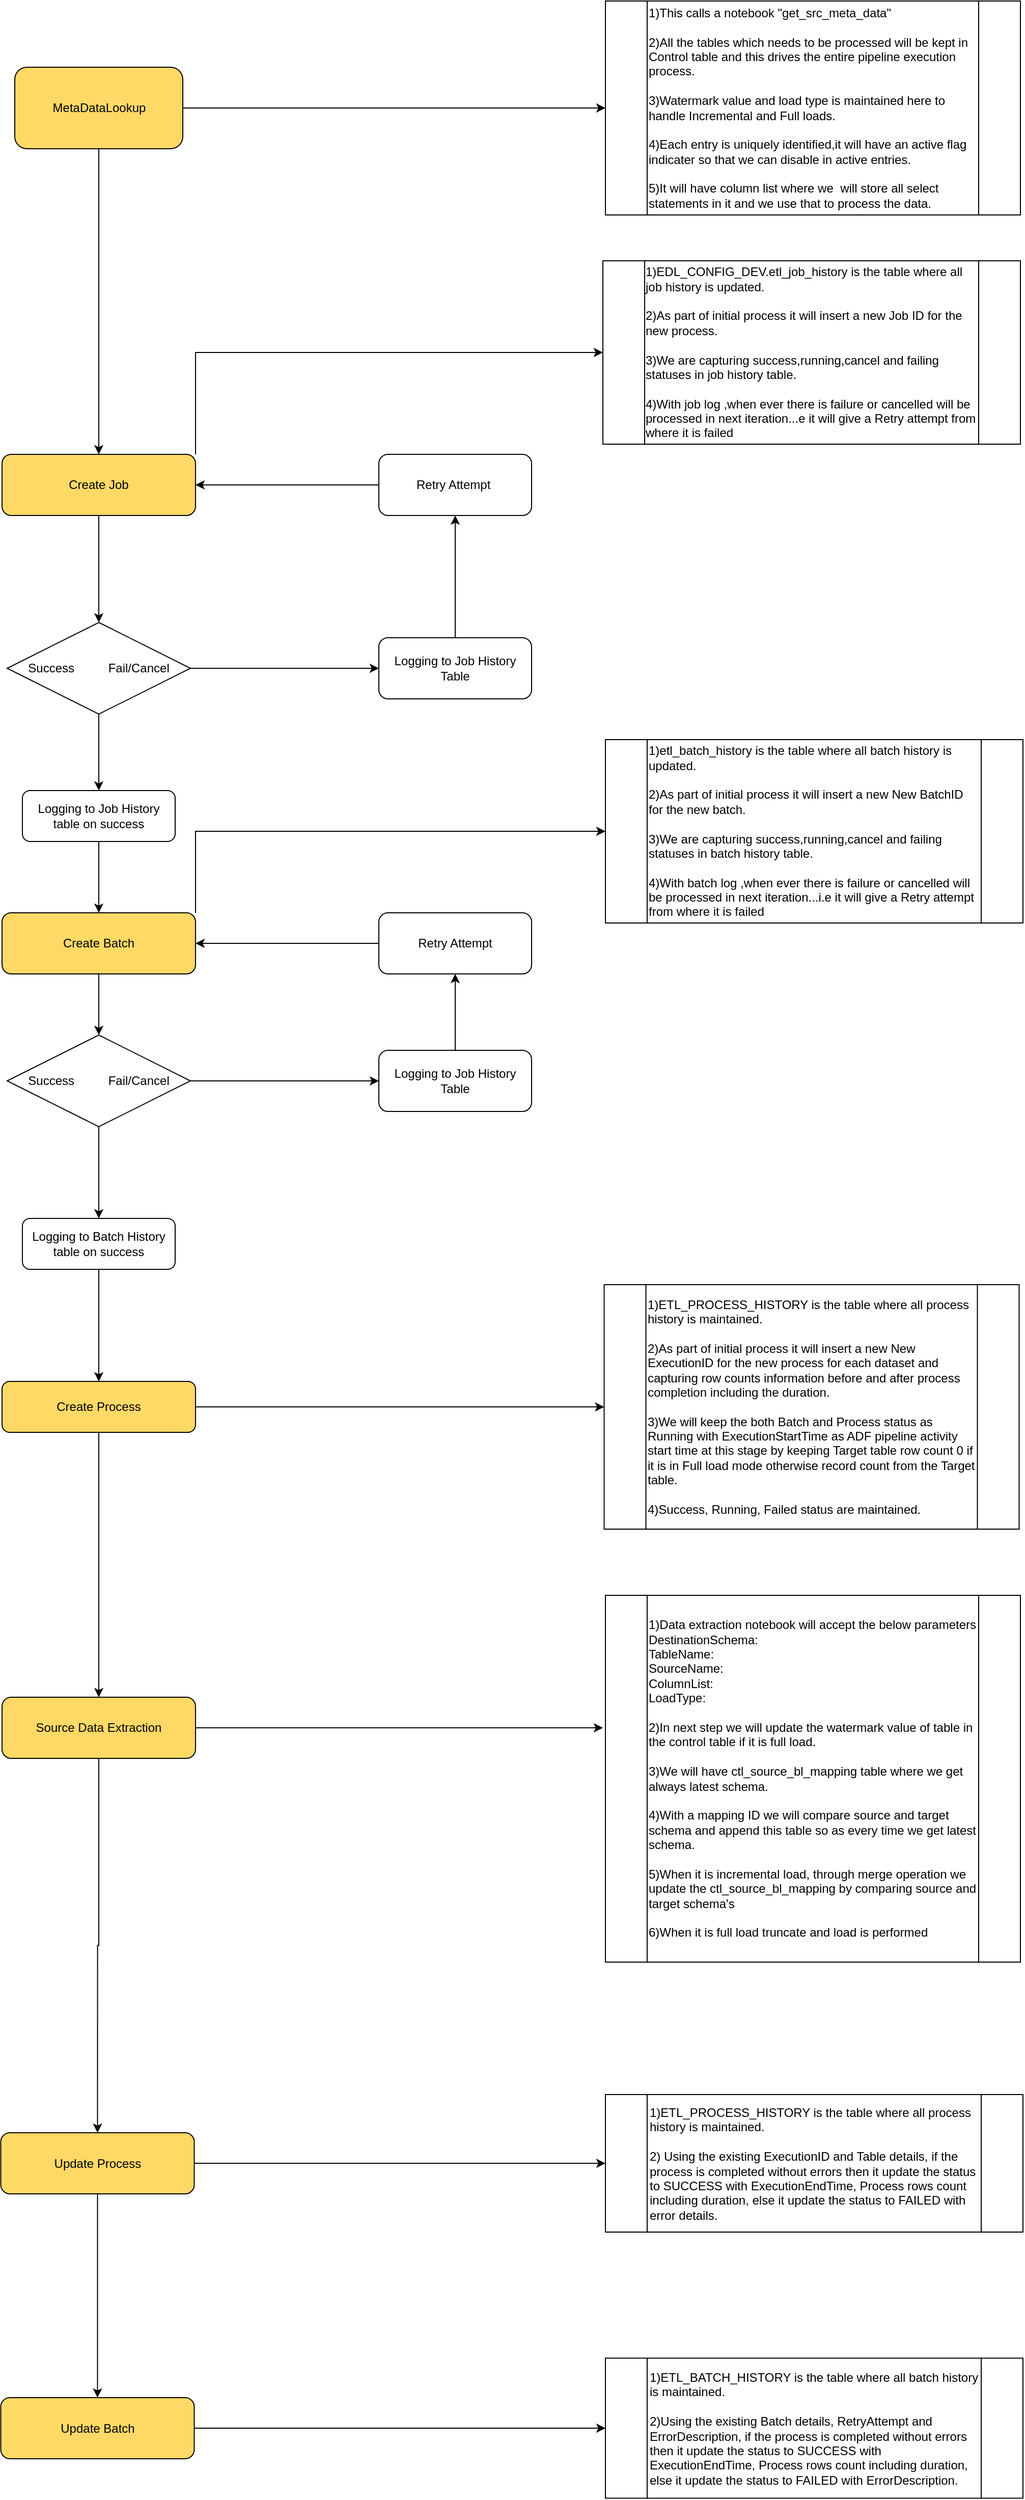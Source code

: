 <mxfile version="22.0.8" type="github">
  <diagram id="C5RBs43oDa-KdzZeNtuy" name="Page-1">
    <mxGraphModel dx="1687" dy="2023" grid="1" gridSize="10" guides="1" tooltips="1" connect="1" arrows="1" fold="1" page="1" pageScale="1" pageWidth="827" pageHeight="1169" math="0" shadow="0">
      <root>
        <mxCell id="WIyWlLk6GJQsqaUBKTNV-0" />
        <mxCell id="WIyWlLk6GJQsqaUBKTNV-1" parent="WIyWlLk6GJQsqaUBKTNV-0" />
        <mxCell id="cLSf2xtk1npk4WKIa0hI-8" style="edgeStyle=orthogonalEdgeStyle;rounded=0;orthogonalLoop=1;jettySize=auto;html=1;entryX=0;entryY=0.5;entryDx=0;entryDy=0;" parent="WIyWlLk6GJQsqaUBKTNV-1" source="WIyWlLk6GJQsqaUBKTNV-3" target="sKV7Br36NTfYx774qnBV-22" edge="1">
          <mxGeometry relative="1" as="geometry" />
        </mxCell>
        <mxCell id="cLSf2xtk1npk4WKIa0hI-9" style="edgeStyle=orthogonalEdgeStyle;rounded=0;orthogonalLoop=1;jettySize=auto;html=1;exitX=0.5;exitY=1;exitDx=0;exitDy=0;entryX=0.5;entryY=0;entryDx=0;entryDy=0;" parent="WIyWlLk6GJQsqaUBKTNV-1" source="WIyWlLk6GJQsqaUBKTNV-3" target="sKV7Br36NTfYx774qnBV-4" edge="1">
          <mxGeometry relative="1" as="geometry" />
        </mxCell>
        <mxCell id="WIyWlLk6GJQsqaUBKTNV-3" value="MetaDataLookup" style="rounded=1;whiteSpace=wrap;html=1;fontSize=12;glass=0;strokeWidth=1;shadow=0;fillColor=#FFD966;" parent="WIyWlLk6GJQsqaUBKTNV-1" vertex="1">
          <mxGeometry x="382.5" y="-840" width="165" height="80" as="geometry" />
        </mxCell>
        <mxCell id="sKV7Br36NTfYx774qnBV-2" style="edgeStyle=orthogonalEdgeStyle;rounded=0;orthogonalLoop=1;jettySize=auto;html=1;exitX=0.5;exitY=1;exitDx=0;exitDy=0;" parent="WIyWlLk6GJQsqaUBKTNV-1" edge="1">
          <mxGeometry relative="1" as="geometry">
            <mxPoint x="800" y="-610" as="sourcePoint" />
            <mxPoint x="800" y="-610" as="targetPoint" />
          </mxGeometry>
        </mxCell>
        <mxCell id="cLSf2xtk1npk4WKIa0hI-10" style="edgeStyle=orthogonalEdgeStyle;rounded=0;orthogonalLoop=1;jettySize=auto;html=1;exitX=0.5;exitY=1;exitDx=0;exitDy=0;entryX=0.5;entryY=0;entryDx=0;entryDy=0;" parent="WIyWlLk6GJQsqaUBKTNV-1" source="sKV7Br36NTfYx774qnBV-4" target="sKV7Br36NTfYx774qnBV-17" edge="1">
          <mxGeometry relative="1" as="geometry" />
        </mxCell>
        <mxCell id="cLSf2xtk1npk4WKIa0hI-17" style="edgeStyle=orthogonalEdgeStyle;rounded=0;orthogonalLoop=1;jettySize=auto;html=1;exitX=1;exitY=0;exitDx=0;exitDy=0;entryX=0;entryY=0.5;entryDx=0;entryDy=0;" parent="WIyWlLk6GJQsqaUBKTNV-1" source="sKV7Br36NTfYx774qnBV-4" target="sKV7Br36NTfYx774qnBV-24" edge="1">
          <mxGeometry relative="1" as="geometry" />
        </mxCell>
        <mxCell id="sKV7Br36NTfYx774qnBV-4" value="Create Job" style="rounded=1;whiteSpace=wrap;html=1;strokeColor=default;align=center;verticalAlign=middle;fontFamily=Helvetica;fontSize=12;fontColor=default;fillColor=#FFD966;" parent="WIyWlLk6GJQsqaUBKTNV-1" vertex="1">
          <mxGeometry x="370" y="-460" width="190" height="60" as="geometry" />
        </mxCell>
        <mxCell id="sKV7Br36NTfYx774qnBV-42" style="edgeStyle=orthogonalEdgeStyle;rounded=0;orthogonalLoop=1;jettySize=auto;html=1;entryX=0.5;entryY=0;entryDx=0;entryDy=0;fontFamily=Helvetica;fontSize=12;fontColor=default;" parent="WIyWlLk6GJQsqaUBKTNV-1" source="sKV7Br36NTfYx774qnBV-8" target="sKV7Br36NTfYx774qnBV-41" edge="1">
          <mxGeometry relative="1" as="geometry" />
        </mxCell>
        <mxCell id="cLSf2xtk1npk4WKIa0hI-15" style="edgeStyle=orthogonalEdgeStyle;rounded=0;orthogonalLoop=1;jettySize=auto;html=1;exitX=1;exitY=0;exitDx=0;exitDy=0;entryX=0;entryY=0.5;entryDx=0;entryDy=0;" parent="WIyWlLk6GJQsqaUBKTNV-1" source="sKV7Br36NTfYx774qnBV-8" target="sKV7Br36NTfYx774qnBV-33" edge="1">
          <mxGeometry relative="1" as="geometry" />
        </mxCell>
        <mxCell id="sKV7Br36NTfYx774qnBV-8" value="Create Batch&lt;br&gt;" style="rounded=1;whiteSpace=wrap;html=1;strokeColor=default;align=center;verticalAlign=middle;fontFamily=Helvetica;fontSize=12;fontColor=default;fillColor=#FFD966;" parent="WIyWlLk6GJQsqaUBKTNV-1" vertex="1">
          <mxGeometry x="370" y="-10" width="190" height="60" as="geometry" />
        </mxCell>
        <object label="" id="sKV7Br36NTfYx774qnBV-26">
          <mxCell style="edgeStyle=orthogonalEdgeStyle;rounded=0;orthogonalLoop=1;jettySize=auto;html=1;fontFamily=Helvetica;fontSize=12;fontColor=default;" parent="WIyWlLk6GJQsqaUBKTNV-1" source="sKV7Br36NTfYx774qnBV-17" target="sKV7Br36NTfYx774qnBV-25" edge="1">
            <mxGeometry relative="1" as="geometry" />
          </mxCell>
        </object>
        <mxCell id="sKV7Br36NTfYx774qnBV-35" style="edgeStyle=orthogonalEdgeStyle;rounded=0;orthogonalLoop=1;jettySize=auto;html=1;entryX=0.5;entryY=0;entryDx=0;entryDy=0;fontFamily=Helvetica;fontSize=12;fontColor=default;" parent="WIyWlLk6GJQsqaUBKTNV-1" source="sKV7Br36NTfYx774qnBV-17" target="sKV7Br36NTfYx774qnBV-34" edge="1">
          <mxGeometry relative="1" as="geometry" />
        </mxCell>
        <mxCell id="sKV7Br36NTfYx774qnBV-17" value="Success&amp;nbsp; &amp;nbsp; &amp;nbsp; &amp;nbsp; &amp;nbsp; Fail/Cancel" style="rhombus;whiteSpace=wrap;html=1;strokeColor=default;align=center;verticalAlign=middle;fontFamily=Helvetica;fontSize=12;fontColor=default;fillColor=default;" parent="WIyWlLk6GJQsqaUBKTNV-1" vertex="1">
          <mxGeometry x="375" y="-295" width="180" height="90" as="geometry" />
        </mxCell>
        <mxCell id="sKV7Br36NTfYx774qnBV-22" value="&lt;div style=&quot;border-color: var(--border-color); text-align: left;&quot;&gt;1)This calls a notebook &quot;get_src_meta_data&quot;&lt;/div&gt;&lt;div style=&quot;border-color: var(--border-color); text-align: left;&quot;&gt;&lt;span style=&quot;border-color: var(--border-color); background-color: initial;&quot;&gt;&lt;br style=&quot;border-color: var(--border-color);&quot;&gt;&lt;/span&gt;&lt;/div&gt;&lt;div style=&quot;border-color: var(--border-color); text-align: left;&quot;&gt;&lt;span style=&quot;border-color: var(--border-color); background-color: initial;&quot;&gt;2)All the tables which needs to be processed will be kept in Control table and this drives the entire pipeline execution process.&lt;/span&gt;&lt;/div&gt;&lt;div style=&quot;border-color: var(--border-color); text-align: left;&quot;&gt;&lt;br style=&quot;border-color: var(--border-color);&quot;&gt;&lt;/div&gt;&lt;div style=&quot;border-color: var(--border-color); text-align: left;&quot;&gt;3)Watermark value and load type is maintained here to handle Incremental and Full loads.&lt;/div&gt;&lt;div style=&quot;border-color: var(--border-color); text-align: left;&quot;&gt;&lt;br&gt;&lt;/div&gt;&lt;div style=&quot;border-color: var(--border-color); text-align: left;&quot;&gt;4)Each entry is uniquely identified,it will have an active flag indicater so that we can disable in active entries.&lt;/div&gt;&lt;div style=&quot;border-color: var(--border-color); text-align: left;&quot;&gt;&lt;br&gt;&lt;/div&gt;&lt;div style=&quot;border-color: var(--border-color); text-align: left;&quot;&gt;5)It will have column list where we&amp;nbsp; will store all select statements in it and we use that to process the data.&lt;/div&gt;" style="shape=process;whiteSpace=wrap;html=1;backgroundOutline=1;strokeColor=default;align=center;verticalAlign=middle;fontFamily=Helvetica;fontSize=12;fontColor=default;fillColor=default;" parent="WIyWlLk6GJQsqaUBKTNV-1" vertex="1">
          <mxGeometry x="962.5" y="-905" width="407.5" height="210" as="geometry" />
        </mxCell>
        <mxCell id="sKV7Br36NTfYx774qnBV-24" value="&lt;div style=&quot;border-color: var(--border-color); text-align: left;&quot;&gt;&lt;div style=&quot;border-color: var(--border-color);&quot;&gt;1)EDL_CONFIG_DEV.etl_job_history is the table where all job history is updated.&lt;/div&gt;&lt;div style=&quot;border-color: var(--border-color);&quot;&gt;&lt;br style=&quot;border-color: var(--border-color);&quot;&gt;&lt;/div&gt;&lt;div style=&quot;border-color: var(--border-color);&quot;&gt;2)As part of initial process it will insert a new Job ID for the new process.&lt;/div&gt;&lt;div style=&quot;border-color: var(--border-color);&quot;&gt;&lt;br style=&quot;border-color: var(--border-color);&quot;&gt;&lt;/div&gt;&lt;div style=&quot;border-color: var(--border-color);&quot;&gt;3)We are capturing success,running,cancel and failing statuses in job history table.&lt;/div&gt;&lt;div style=&quot;border-color: var(--border-color);&quot;&gt;&lt;br&gt;&lt;/div&gt;&lt;div style=&quot;border-color: var(--border-color);&quot;&gt;4)With job log ,when ever there is failure or cancelled will be processed in next iteration...e it will give a Retry attempt from where it is failed&lt;/div&gt;&lt;/div&gt;" style="shape=process;whiteSpace=wrap;html=1;backgroundOutline=1;strokeColor=default;align=center;verticalAlign=middle;fontFamily=Helvetica;fontSize=12;fontColor=default;fillColor=default;" parent="WIyWlLk6GJQsqaUBKTNV-1" vertex="1">
          <mxGeometry x="960" y="-650" width="410" height="180" as="geometry" />
        </mxCell>
        <mxCell id="cLSf2xtk1npk4WKIa0hI-13" style="edgeStyle=orthogonalEdgeStyle;rounded=0;orthogonalLoop=1;jettySize=auto;html=1;exitX=0.5;exitY=0;exitDx=0;exitDy=0;entryX=0.5;entryY=1;entryDx=0;entryDy=0;" parent="WIyWlLk6GJQsqaUBKTNV-1" source="sKV7Br36NTfYx774qnBV-25" target="sKV7Br36NTfYx774qnBV-27" edge="1">
          <mxGeometry relative="1" as="geometry" />
        </mxCell>
        <mxCell id="sKV7Br36NTfYx774qnBV-25" value="Logging to Job History Table" style="rounded=1;whiteSpace=wrap;html=1;strokeColor=default;align=center;verticalAlign=middle;fontFamily=Helvetica;fontSize=12;fontColor=default;fillColor=default;" parent="WIyWlLk6GJQsqaUBKTNV-1" vertex="1">
          <mxGeometry x="740" y="-280" width="150" height="60" as="geometry" />
        </mxCell>
        <mxCell id="cLSf2xtk1npk4WKIa0hI-16" style="edgeStyle=orthogonalEdgeStyle;rounded=0;orthogonalLoop=1;jettySize=auto;html=1;exitX=0;exitY=0.5;exitDx=0;exitDy=0;entryX=1;entryY=0.5;entryDx=0;entryDy=0;" parent="WIyWlLk6GJQsqaUBKTNV-1" source="sKV7Br36NTfYx774qnBV-27" target="sKV7Br36NTfYx774qnBV-4" edge="1">
          <mxGeometry relative="1" as="geometry" />
        </mxCell>
        <mxCell id="sKV7Br36NTfYx774qnBV-27" value="Retry Attempt&amp;nbsp;" style="rounded=1;whiteSpace=wrap;html=1;strokeColor=default;align=center;verticalAlign=middle;fontFamily=Helvetica;fontSize=12;fontColor=default;fillColor=default;" parent="WIyWlLk6GJQsqaUBKTNV-1" vertex="1">
          <mxGeometry x="740" y="-460" width="150" height="60" as="geometry" />
        </mxCell>
        <mxCell id="sKV7Br36NTfYx774qnBV-33" value="&lt;div style=&quot;border-color: var(--border-color); text-align: left;&quot;&gt;&lt;div style=&quot;border-color: var(--border-color);&quot;&gt;&lt;div style=&quot;border-color: var(--border-color);&quot;&gt;1)etl_batch_history&amp;nbsp;is the table where all batch history is updated.&lt;br style=&quot;border-color: var(--border-color);&quot;&gt;&lt;/div&gt;&lt;div style=&quot;border-color: var(--border-color);&quot;&gt;&lt;br style=&quot;border-color: var(--border-color);&quot;&gt;&lt;/div&gt;&lt;div style=&quot;border-color: var(--border-color);&quot;&gt;2)As part of initial process it will insert a new New BatchID for the new batch.&lt;/div&gt;&lt;div style=&quot;border-color: var(--border-color);&quot;&gt;&lt;br style=&quot;border-color: var(--border-color);&quot;&gt;&lt;/div&gt;&lt;div style=&quot;border-color: var(--border-color);&quot;&gt;3)We are capturing success,running,cancel and failing statuses in batch history table.&lt;/div&gt;&lt;div style=&quot;border-color: var(--border-color);&quot;&gt;&lt;br&gt;&lt;/div&gt;&lt;div style=&quot;border-color: var(--border-color);&quot;&gt;4)With batch log ,when ever there is failure or cancelled will be processed in next iteration...i.e it will give a Retry attempt from where it is failed&lt;br&gt;&lt;/div&gt;&lt;/div&gt;&lt;/div&gt;" style="shape=process;whiteSpace=wrap;html=1;backgroundOutline=1;strokeColor=default;align=center;verticalAlign=middle;fontFamily=Helvetica;fontSize=12;fontColor=default;fillColor=default;" parent="WIyWlLk6GJQsqaUBKTNV-1" vertex="1">
          <mxGeometry x="962.5" y="-180" width="410" height="180" as="geometry" />
        </mxCell>
        <mxCell id="cLSf2xtk1npk4WKIa0hI-12" style="edgeStyle=orthogonalEdgeStyle;rounded=0;orthogonalLoop=1;jettySize=auto;html=1;exitX=0.5;exitY=1;exitDx=0;exitDy=0;" parent="WIyWlLk6GJQsqaUBKTNV-1" source="sKV7Br36NTfYx774qnBV-34" target="sKV7Br36NTfYx774qnBV-8" edge="1">
          <mxGeometry relative="1" as="geometry" />
        </mxCell>
        <mxCell id="sKV7Br36NTfYx774qnBV-34" value="Logging to Job History table on success" style="rounded=1;whiteSpace=wrap;html=1;strokeColor=default;align=center;verticalAlign=middle;fontFamily=Helvetica;fontSize=12;fontColor=default;fillColor=default;" parent="WIyWlLk6GJQsqaUBKTNV-1" vertex="1">
          <mxGeometry x="390" y="-130" width="150" height="50" as="geometry" />
        </mxCell>
        <mxCell id="sKV7Br36NTfYx774qnBV-44" style="edgeStyle=orthogonalEdgeStyle;rounded=0;orthogonalLoop=1;jettySize=auto;html=1;entryX=0.5;entryY=0;entryDx=0;entryDy=0;fontFamily=Helvetica;fontSize=12;fontColor=default;" parent="WIyWlLk6GJQsqaUBKTNV-1" source="sKV7Br36NTfYx774qnBV-41" target="sKV7Br36NTfYx774qnBV-43" edge="1">
          <mxGeometry relative="1" as="geometry" />
        </mxCell>
        <mxCell id="cLSf2xtk1npk4WKIa0hI-14" style="edgeStyle=orthogonalEdgeStyle;rounded=0;orthogonalLoop=1;jettySize=auto;html=1;exitX=1;exitY=0.5;exitDx=0;exitDy=0;entryX=0;entryY=0.5;entryDx=0;entryDy=0;" parent="WIyWlLk6GJQsqaUBKTNV-1" source="sKV7Br36NTfYx774qnBV-41" target="sKV7Br36NTfYx774qnBV-45" edge="1">
          <mxGeometry relative="1" as="geometry" />
        </mxCell>
        <mxCell id="sKV7Br36NTfYx774qnBV-41" value="Success&amp;nbsp; &amp;nbsp; &amp;nbsp; &amp;nbsp; &amp;nbsp; Fail/Cancel" style="rhombus;whiteSpace=wrap;html=1;strokeColor=default;align=center;verticalAlign=middle;fontFamily=Helvetica;fontSize=12;fontColor=default;fillColor=default;" parent="WIyWlLk6GJQsqaUBKTNV-1" vertex="1">
          <mxGeometry x="375" y="110" width="180" height="90" as="geometry" />
        </mxCell>
        <mxCell id="sKV7Br36NTfYx774qnBV-51" style="edgeStyle=orthogonalEdgeStyle;rounded=0;orthogonalLoop=1;jettySize=auto;html=1;entryX=0.5;entryY=0;entryDx=0;entryDy=0;fontFamily=Helvetica;fontSize=12;fontColor=default;" parent="WIyWlLk6GJQsqaUBKTNV-1" source="sKV7Br36NTfYx774qnBV-43" target="sKV7Br36NTfYx774qnBV-50" edge="1">
          <mxGeometry relative="1" as="geometry" />
        </mxCell>
        <mxCell id="sKV7Br36NTfYx774qnBV-43" value="Logging to Batch History table on success" style="rounded=1;whiteSpace=wrap;html=1;strokeColor=default;align=center;verticalAlign=middle;fontFamily=Helvetica;fontSize=12;fontColor=default;fillColor=default;" parent="WIyWlLk6GJQsqaUBKTNV-1" vertex="1">
          <mxGeometry x="390" y="290" width="150" height="50" as="geometry" />
        </mxCell>
        <mxCell id="sKV7Br36NTfYx774qnBV-48" style="edgeStyle=orthogonalEdgeStyle;rounded=0;orthogonalLoop=1;jettySize=auto;html=1;entryX=0.5;entryY=1;entryDx=0;entryDy=0;fontFamily=Helvetica;fontSize=12;fontColor=default;" parent="WIyWlLk6GJQsqaUBKTNV-1" source="sKV7Br36NTfYx774qnBV-45" target="sKV7Br36NTfYx774qnBV-47" edge="1">
          <mxGeometry relative="1" as="geometry" />
        </mxCell>
        <mxCell id="sKV7Br36NTfYx774qnBV-45" value="Logging to Job History Table" style="rounded=1;whiteSpace=wrap;html=1;strokeColor=default;align=center;verticalAlign=middle;fontFamily=Helvetica;fontSize=12;fontColor=default;fillColor=default;" parent="WIyWlLk6GJQsqaUBKTNV-1" vertex="1">
          <mxGeometry x="740" y="125" width="150" height="60" as="geometry" />
        </mxCell>
        <mxCell id="sKV7Br36NTfYx774qnBV-49" style="edgeStyle=orthogonalEdgeStyle;rounded=0;orthogonalLoop=1;jettySize=auto;html=1;entryX=1;entryY=0.5;entryDx=0;entryDy=0;fontFamily=Helvetica;fontSize=12;fontColor=default;" parent="WIyWlLk6GJQsqaUBKTNV-1" source="sKV7Br36NTfYx774qnBV-47" target="sKV7Br36NTfYx774qnBV-8" edge="1">
          <mxGeometry relative="1" as="geometry" />
        </mxCell>
        <mxCell id="sKV7Br36NTfYx774qnBV-47" value="Retry Attempt" style="rounded=1;whiteSpace=wrap;html=1;strokeColor=default;align=center;verticalAlign=middle;fontFamily=Helvetica;fontSize=12;fontColor=default;fillColor=default;" parent="WIyWlLk6GJQsqaUBKTNV-1" vertex="1">
          <mxGeometry x="740" y="-10" width="150" height="60" as="geometry" />
        </mxCell>
        <mxCell id="sKV7Br36NTfYx774qnBV-53" style="edgeStyle=orthogonalEdgeStyle;rounded=0;orthogonalLoop=1;jettySize=auto;html=1;fontFamily=Helvetica;fontSize=12;fontColor=default;" parent="WIyWlLk6GJQsqaUBKTNV-1" source="sKV7Br36NTfYx774qnBV-50" target="sKV7Br36NTfYx774qnBV-52" edge="1">
          <mxGeometry relative="1" as="geometry" />
        </mxCell>
        <mxCell id="cLSf2xtk1npk4WKIa0hI-19" style="edgeStyle=orthogonalEdgeStyle;rounded=0;orthogonalLoop=1;jettySize=auto;html=1;exitX=1;exitY=0.5;exitDx=0;exitDy=0;" parent="WIyWlLk6GJQsqaUBKTNV-1" source="sKV7Br36NTfYx774qnBV-50" target="cLSf2xtk1npk4WKIa0hI-0" edge="1">
          <mxGeometry relative="1" as="geometry" />
        </mxCell>
        <mxCell id="sKV7Br36NTfYx774qnBV-50" value="Create Process" style="rounded=1;whiteSpace=wrap;html=1;strokeColor=default;align=center;verticalAlign=middle;fontFamily=Helvetica;fontSize=12;fontColor=default;fillColor=#FFD966;" parent="WIyWlLk6GJQsqaUBKTNV-1" vertex="1">
          <mxGeometry x="370" y="450" width="190" height="50" as="geometry" />
        </mxCell>
        <mxCell id="cLSf2xtk1npk4WKIa0hI-4" style="edgeStyle=orthogonalEdgeStyle;rounded=0;orthogonalLoop=1;jettySize=auto;html=1;exitX=0.5;exitY=1;exitDx=0;exitDy=0;entryX=0.5;entryY=0;entryDx=0;entryDy=0;" parent="WIyWlLk6GJQsqaUBKTNV-1" source="sKV7Br36NTfYx774qnBV-52" target="cLSf2xtk1npk4WKIa0hI-3" edge="1">
          <mxGeometry relative="1" as="geometry" />
        </mxCell>
        <mxCell id="sKV7Br36NTfYx774qnBV-52" value="Source Data Extraction" style="rounded=1;whiteSpace=wrap;html=1;strokeColor=default;align=center;verticalAlign=middle;fontFamily=Helvetica;fontSize=12;fontColor=default;fillColor=#FFD966;" parent="WIyWlLk6GJQsqaUBKTNV-1" vertex="1">
          <mxGeometry x="370" y="760" width="190" height="60" as="geometry" />
        </mxCell>
        <mxCell id="sKV7Br36NTfYx774qnBV-54" value="&lt;div style=&quot;border-color: var(--border-color); text-align: left;&quot;&gt;&lt;div style=&quot;border-color: var(--border-color);&quot;&gt;&lt;div style=&quot;border-color: var(--border-color);&quot;&gt;1)Data extraction notebook will accept the below parameters&lt;/div&gt;&lt;div style=&quot;border-color: var(--border-color);&quot;&gt;DestinationSchema: &lt;br&gt;TableName: &lt;br&gt;SourceName: &lt;br&gt;ColumnList: &lt;br&gt;LoadType: &lt;br&gt;&lt;/div&gt;&lt;div style=&quot;border-color: var(--border-color);&quot;&gt;&lt;br&gt;&lt;/div&gt;&lt;div style=&quot;border-color: var(--border-color);&quot;&gt;2)In next step we will update the watermark value of table in the control table if it is full load.&lt;/div&gt;&lt;div style=&quot;border-color: var(--border-color);&quot;&gt;&lt;br&gt;&lt;/div&gt;&lt;div style=&quot;border-color: var(--border-color);&quot;&gt;3)We will have&amp;nbsp;ctl_source_bl_mapping table where we get always latest schema.&lt;/div&gt;&lt;div style=&quot;border-color: var(--border-color);&quot;&gt;&lt;br&gt;&lt;/div&gt;&lt;div style=&quot;border-color: var(--border-color);&quot;&gt;4)With a mapping ID we will compare source and target schema and append this table so as every time we get latest schema.&lt;/div&gt;&lt;div style=&quot;border-color: var(--border-color);&quot;&gt;&lt;br&gt;&lt;/div&gt;&lt;div style=&quot;border-color: var(--border-color);&quot;&gt;5)When it is incremental load, through merge operation we update the ctl_source_bl_mapping&amp;nbsp;by comparing source and target schema&#39;s&lt;/div&gt;&lt;div style=&quot;border-color: var(--border-color);&quot;&gt;&lt;br&gt;&lt;/div&gt;&lt;div style=&quot;border-color: var(--border-color);&quot;&gt;6)When it is full load truncate and load is performed&lt;/div&gt;&lt;/div&gt;&lt;/div&gt;" style="shape=process;whiteSpace=wrap;html=1;backgroundOutline=1;strokeColor=default;align=center;verticalAlign=middle;fontFamily=Helvetica;fontSize=12;fontColor=default;fillColor=default;" parent="WIyWlLk6GJQsqaUBKTNV-1" vertex="1">
          <mxGeometry x="962.5" y="660" width="407.5" height="360" as="geometry" />
        </mxCell>
        <mxCell id="sKV7Br36NTfYx774qnBV-56" style="edgeStyle=orthogonalEdgeStyle;rounded=0;orthogonalLoop=1;jettySize=auto;html=1;fontFamily=Helvetica;fontSize=12;fontColor=default;" parent="WIyWlLk6GJQsqaUBKTNV-1" source="sKV7Br36NTfYx774qnBV-52" edge="1">
          <mxGeometry relative="1" as="geometry">
            <mxPoint x="960" y="790" as="targetPoint" />
          </mxGeometry>
        </mxCell>
        <mxCell id="cLSf2xtk1npk4WKIa0hI-0" value="&lt;div align=&quot;left&quot;&gt;1)ETL_PROCESS_HISTORY is the table where all process history is maintained.&lt;br&gt;&lt;br&gt;2)As part of initial process it will insert a new New ExecutionID for the new process for each dataset and capturing row counts information before and after process completion including the duration. &lt;br&gt;&lt;br&gt;3)We will keep the both Batch and Process status as Running with ExecutionStartTime as ADF pipeline activity start time at this stage by keeping Target table row count 0 if it is in Full load mode otherwise record count from the Target table.&lt;br&gt;&lt;br&gt;4)Success, Running, Failed status are maintained.&lt;br&gt;&lt;/div&gt;" style="shape=process;whiteSpace=wrap;html=1;backgroundOutline=1;strokeColor=default;align=left;verticalAlign=middle;fontFamily=Helvetica;fontSize=12;fontColor=default;fillColor=default;" parent="WIyWlLk6GJQsqaUBKTNV-1" vertex="1">
          <mxGeometry x="961.25" y="355" width="407.5" height="240" as="geometry" />
        </mxCell>
        <mxCell id="cLSf2xtk1npk4WKIa0hI-18" style="edgeStyle=orthogonalEdgeStyle;rounded=0;orthogonalLoop=1;jettySize=auto;html=1;exitX=1;exitY=0.5;exitDx=0;exitDy=0;entryX=0;entryY=0.5;entryDx=0;entryDy=0;" parent="WIyWlLk6GJQsqaUBKTNV-1" source="cLSf2xtk1npk4WKIa0hI-3" target="cLSf2xtk1npk4WKIa0hI-5" edge="1">
          <mxGeometry relative="1" as="geometry" />
        </mxCell>
        <mxCell id="cLSf2xtk1npk4WKIa0hI-23" style="edgeStyle=orthogonalEdgeStyle;rounded=0;orthogonalLoop=1;jettySize=auto;html=1;exitX=0.5;exitY=1;exitDx=0;exitDy=0;entryX=0.5;entryY=0;entryDx=0;entryDy=0;" parent="WIyWlLk6GJQsqaUBKTNV-1" source="cLSf2xtk1npk4WKIa0hI-3" target="cLSf2xtk1npk4WKIa0hI-21" edge="1">
          <mxGeometry relative="1" as="geometry" />
        </mxCell>
        <mxCell id="cLSf2xtk1npk4WKIa0hI-3" value="Update Process" style="rounded=1;whiteSpace=wrap;html=1;strokeColor=default;align=center;verticalAlign=middle;fontFamily=Helvetica;fontSize=12;fontColor=default;fillColor=#FFD966;" parent="WIyWlLk6GJQsqaUBKTNV-1" vertex="1">
          <mxGeometry x="368.75" y="1187.5" width="190" height="60" as="geometry" />
        </mxCell>
        <mxCell id="cLSf2xtk1npk4WKIa0hI-5" value="1)ETL_PROCESS_HISTORY is the table where all process history is maintained.&lt;br&gt;&lt;br&gt;2) Using the existing ExecutionID and Table details, if the process is completed without errors then it update the status to SUCCESS with ExecutionEndTime, Process rows count including duration, else it update the status to FAILED with error details.&lt;br&gt;" style="shape=process;whiteSpace=wrap;html=1;backgroundOutline=1;strokeColor=default;align=left;verticalAlign=middle;fontFamily=Helvetica;fontSize=12;fontColor=default;fillColor=default;" parent="WIyWlLk6GJQsqaUBKTNV-1" vertex="1">
          <mxGeometry x="962.5" y="1150" width="410" height="135" as="geometry" />
        </mxCell>
        <mxCell id="cLSf2xtk1npk4WKIa0hI-20" style="edgeStyle=orthogonalEdgeStyle;rounded=0;orthogonalLoop=1;jettySize=auto;html=1;exitX=1;exitY=0.5;exitDx=0;exitDy=0;entryX=0;entryY=0.5;entryDx=0;entryDy=0;" parent="WIyWlLk6GJQsqaUBKTNV-1" source="cLSf2xtk1npk4WKIa0hI-21" target="cLSf2xtk1npk4WKIa0hI-22" edge="1">
          <mxGeometry relative="1" as="geometry" />
        </mxCell>
        <mxCell id="cLSf2xtk1npk4WKIa0hI-21" value="Update Batch " style="rounded=1;whiteSpace=wrap;html=1;strokeColor=default;align=center;verticalAlign=middle;fontFamily=Helvetica;fontSize=12;fontColor=default;fillColor=#FFD966;" parent="WIyWlLk6GJQsqaUBKTNV-1" vertex="1">
          <mxGeometry x="368.75" y="1447.5" width="190" height="60" as="geometry" />
        </mxCell>
        <mxCell id="cLSf2xtk1npk4WKIa0hI-22" value="1)ETL_BATCH_HISTORY is the table where all batch history is maintained.&lt;br&gt;&lt;br&gt;2)Using the existing Batch details, RetryAttempt and ErrorDescription, if the process is completed without errors then it update the status to SUCCESS with ExecutionEndTime, Process rows count including duration, else it update the status to FAILED with ErrorDescription." style="shape=process;whiteSpace=wrap;html=1;backgroundOutline=1;strokeColor=default;align=left;verticalAlign=middle;fontFamily=Helvetica;fontSize=12;fontColor=default;fillColor=default;" parent="WIyWlLk6GJQsqaUBKTNV-1" vertex="1">
          <mxGeometry x="962.5" y="1408.75" width="410" height="137.5" as="geometry" />
        </mxCell>
      </root>
    </mxGraphModel>
  </diagram>
</mxfile>

